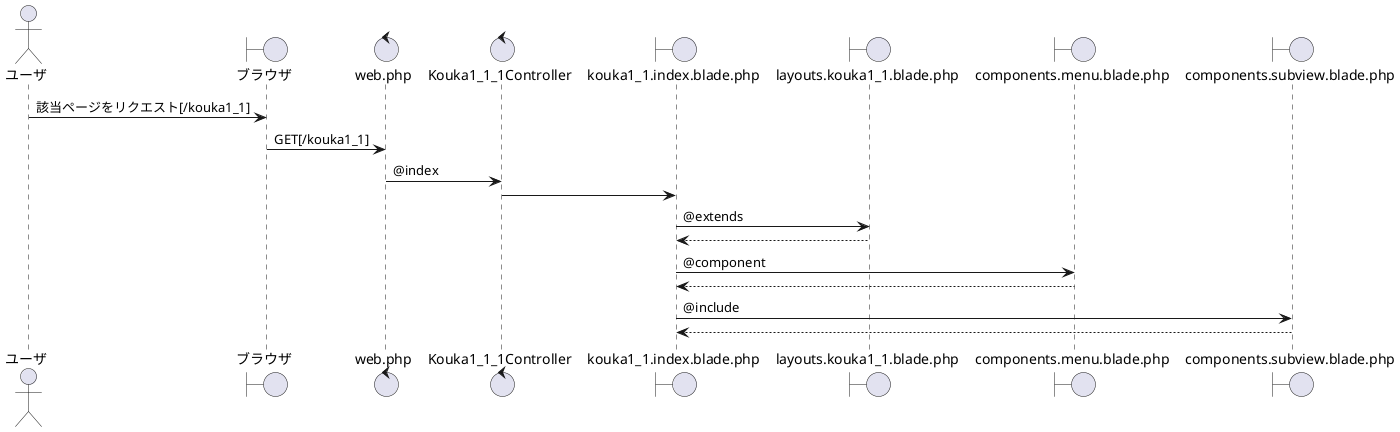 @startuml kouka1_1
actor "ユーザ" as u
boundary "ブラウザ" as b
control "web.php" as wp
control "Kouka1_1_1Controller" as kc
boundary "kouka1_1.index.blade.php" as kibp
boundary "layouts.kouka1_1.blade.php" as lkbp
boundary "components.menu.blade.php" as cmbp
boundary "components.subview.blade.php" as csbp
u -> b :該当ページをリクエスト[/kouka1_1]
b -> wp :GET[/kouka1_1]
wp -> kc :@index
kc -> kibp
kibp -> lkbp :@extends
kibp <-- lkbp 
kibp -> cmbp :@component
kibp <-- cmbp
kibp -> csbp :@include
kibp <-- csbp
@enduml